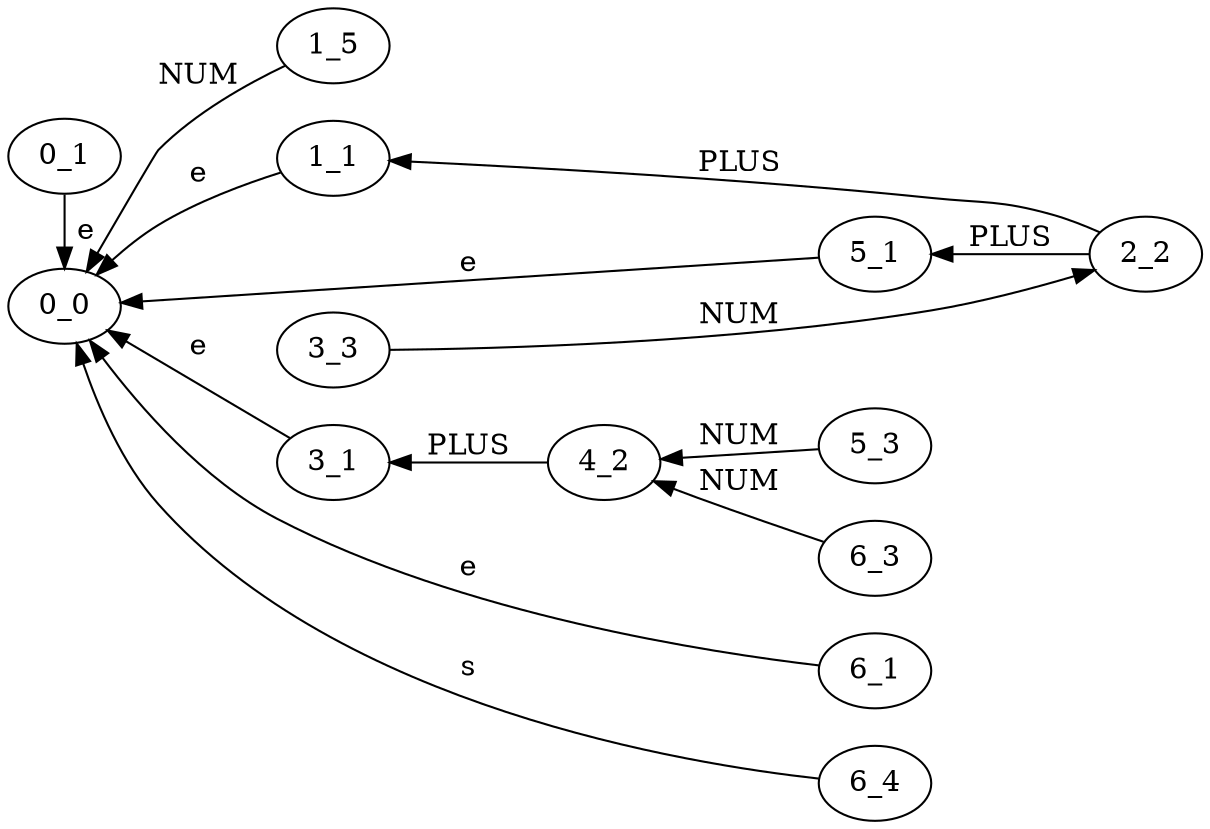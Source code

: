 digraph GSS {
    rankdir=RL
    0 [label="0_0"]
    1 [label="0_1"]
    1 -> 0 [label="e"]
    2 [label="1_5"]
    2 -> 0 [label="NUM"]
    3 [label="1_1"]
    3 -> 0 [label="e"]
    4 [label="2_2"]
    5 [label="5_1"]
    5 -> 0 [label="e"]
    4 -> 5 [label="PLUS"]
    4 -> 3 [label="PLUS"]
    6 [label="3_3"]
    6 -> 4 [label="NUM"]
    7 [label="3_1"]
    7 -> 0 [label="e"]
    8 [label="4_2"]
    8 -> 7 [label="PLUS"]
    9 [label="5_3"]
    9 -> 8 [label="NUM"]
    10 [label="6_3"]
    10 -> 8 [label="NUM"]
    11 [label="6_1"]
    11 -> 0 [label="e"]
    12 [label="6_4"]
    12 -> 0 [label="s"]
    {rank=same; 1 0}
    {rank=same; 3 2}
    {rank=same; 4}
    {rank=same; 9 5}
    {rank=same; 7 6}
    {rank=same; 8}
    {rank=same; 12 11 10}
}
